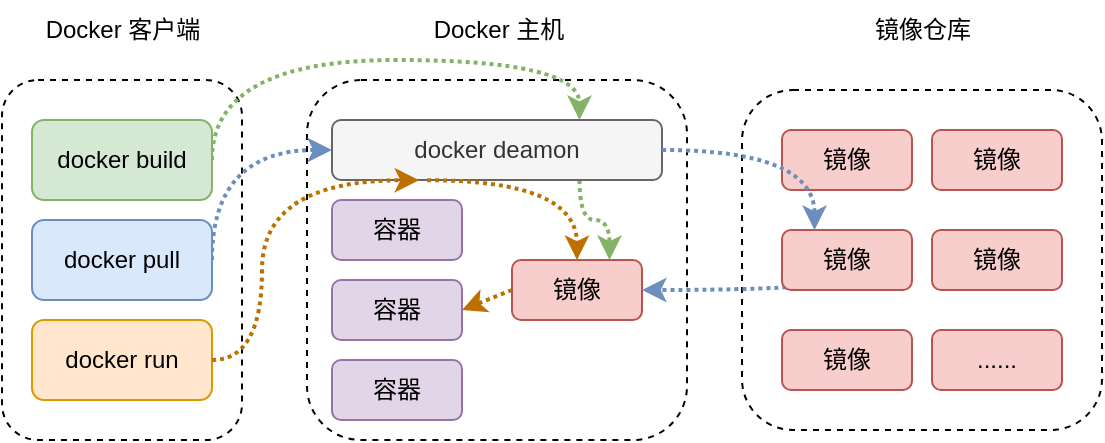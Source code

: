 <mxfile version="20.6.0" type="github">
  <diagram id="j0ZPV1-4TVX65MFYeQjp" name="第 1 页">
    <mxGraphModel dx="683" dy="439" grid="1" gridSize="10" guides="1" tooltips="1" connect="1" arrows="1" fold="1" page="1" pageScale="1" pageWidth="827" pageHeight="1169" math="0" shadow="0">
      <root>
        <mxCell id="0" />
        <mxCell id="1" parent="0" />
        <mxCell id="YHltlnGD_T4sVO_0-T60-1" value="" style="rounded=1;whiteSpace=wrap;html=1;dashed=1;" vertex="1" parent="1">
          <mxGeometry x="130" y="210" width="120" height="180" as="geometry" />
        </mxCell>
        <mxCell id="YHltlnGD_T4sVO_0-T60-2" value="Docker 客户端" style="text;html=1;align=center;verticalAlign=middle;resizable=0;points=[];autosize=1;strokeColor=none;fillColor=none;" vertex="1" parent="1">
          <mxGeometry x="140" y="170" width="100" height="30" as="geometry" />
        </mxCell>
        <mxCell id="YHltlnGD_T4sVO_0-T60-3" value="Docker 主机" style="text;html=1;align=center;verticalAlign=middle;resizable=0;points=[];autosize=1;strokeColor=none;fillColor=none;" vertex="1" parent="1">
          <mxGeometry x="332.5" y="170" width="90" height="30" as="geometry" />
        </mxCell>
        <mxCell id="YHltlnGD_T4sVO_0-T60-4" value="" style="rounded=1;whiteSpace=wrap;html=1;dashed=1;" vertex="1" parent="1">
          <mxGeometry x="282.5" y="210" width="190" height="180" as="geometry" />
        </mxCell>
        <mxCell id="YHltlnGD_T4sVO_0-T60-5" value="" style="rounded=1;whiteSpace=wrap;html=1;dashed=1;" vertex="1" parent="1">
          <mxGeometry x="500" y="215" width="180" height="170" as="geometry" />
        </mxCell>
        <mxCell id="YHltlnGD_T4sVO_0-T60-6" value="镜像仓库" style="text;html=1;align=center;verticalAlign=middle;resizable=0;points=[];autosize=1;strokeColor=none;fillColor=none;" vertex="1" parent="1">
          <mxGeometry x="555" y="170" width="70" height="30" as="geometry" />
        </mxCell>
        <mxCell id="YHltlnGD_T4sVO_0-T60-33" style="edgeStyle=orthogonalEdgeStyle;curved=1;rounded=0;orthogonalLoop=1;jettySize=auto;html=1;exitX=1;exitY=0.5;exitDx=0;exitDy=0;entryX=0.75;entryY=0;entryDx=0;entryDy=0;dashed=1;dashPattern=1 1;strokeWidth=2;fontSize=12;fillColor=#d5e8d4;strokeColor=#82b366;gradientColor=#97d077;" edge="1" parent="1" source="YHltlnGD_T4sVO_0-T60-7" target="YHltlnGD_T4sVO_0-T60-11">
          <mxGeometry relative="1" as="geometry">
            <Array as="points">
              <mxPoint x="235" y="200" />
              <mxPoint x="419" y="200" />
            </Array>
          </mxGeometry>
        </mxCell>
        <mxCell id="YHltlnGD_T4sVO_0-T60-7" value="docker build" style="rounded=1;whiteSpace=wrap;html=1;fillColor=#d5e8d4;strokeColor=#82b366;" vertex="1" parent="1">
          <mxGeometry x="145" y="230" width="90" height="40" as="geometry" />
        </mxCell>
        <mxCell id="YHltlnGD_T4sVO_0-T60-8" value="docker run" style="rounded=1;whiteSpace=wrap;html=1;fillColor=#ffe6cc;strokeColor=#d79b00;" vertex="1" parent="1">
          <mxGeometry x="145" y="330" width="90" height="40" as="geometry" />
        </mxCell>
        <mxCell id="YHltlnGD_T4sVO_0-T60-26" style="edgeStyle=orthogonalEdgeStyle;rounded=0;orthogonalLoop=1;jettySize=auto;html=1;exitX=1;exitY=0.5;exitDx=0;exitDy=0;entryX=0;entryY=0.5;entryDx=0;entryDy=0;strokeWidth=2;fontSize=12;fillColor=#dae8fc;strokeColor=#6c8ebf;dashed=1;dashPattern=1 1;curved=1;" edge="1" parent="1" source="YHltlnGD_T4sVO_0-T60-9" target="YHltlnGD_T4sVO_0-T60-11">
          <mxGeometry relative="1" as="geometry">
            <Array as="points">
              <mxPoint x="235" y="245" />
            </Array>
          </mxGeometry>
        </mxCell>
        <mxCell id="YHltlnGD_T4sVO_0-T60-9" value="docker pull" style="rounded=1;whiteSpace=wrap;html=1;fillColor=#dae8fc;strokeColor=#6c8ebf;" vertex="1" parent="1">
          <mxGeometry x="145" y="280" width="90" height="40" as="geometry" />
        </mxCell>
        <mxCell id="YHltlnGD_T4sVO_0-T60-34" style="edgeStyle=orthogonalEdgeStyle;curved=1;rounded=0;orthogonalLoop=1;jettySize=auto;html=1;exitX=0.75;exitY=1;exitDx=0;exitDy=0;entryX=0.75;entryY=0;entryDx=0;entryDy=0;dashed=1;dashPattern=1 1;strokeWidth=2;fontSize=12;fillColor=#d5e8d4;gradientColor=#97d077;strokeColor=#82b366;" edge="1" parent="1" source="YHltlnGD_T4sVO_0-T60-11" target="YHltlnGD_T4sVO_0-T60-15">
          <mxGeometry relative="1" as="geometry" />
        </mxCell>
        <mxCell id="YHltlnGD_T4sVO_0-T60-11" value="&lt;div style=&quot;text-align: start;&quot;&gt;&lt;span style=&quot;text-align: center;&quot;&gt;docker deamon&lt;/span&gt;&lt;br&gt;&lt;/div&gt;" style="rounded=1;whiteSpace=wrap;html=1;fillColor=#f5f5f5;strokeColor=#666666;fontColor=#333333;" vertex="1" parent="1">
          <mxGeometry x="295" y="230" width="165" height="30" as="geometry" />
        </mxCell>
        <mxCell id="YHltlnGD_T4sVO_0-T60-12" value="容器" style="rounded=1;whiteSpace=wrap;html=1;fillColor=#e1d5e7;strokeColor=#9673a6;" vertex="1" parent="1">
          <mxGeometry x="295" y="270" width="65" height="30" as="geometry" />
        </mxCell>
        <mxCell id="YHltlnGD_T4sVO_0-T60-13" value="容器" style="rounded=1;whiteSpace=wrap;html=1;fillColor=#e1d5e7;strokeColor=#9673a6;" vertex="1" parent="1">
          <mxGeometry x="295" y="310" width="65" height="30" as="geometry" />
        </mxCell>
        <mxCell id="YHltlnGD_T4sVO_0-T60-14" value="容器" style="rounded=1;whiteSpace=wrap;html=1;fillColor=#e1d5e7;strokeColor=#9673a6;" vertex="1" parent="1">
          <mxGeometry x="295" y="350" width="65" height="30" as="geometry" />
        </mxCell>
        <mxCell id="YHltlnGD_T4sVO_0-T60-28" style="edgeStyle=none;rounded=0;orthogonalLoop=1;jettySize=auto;html=1;exitX=0;exitY=0.5;exitDx=0;exitDy=0;entryX=1;entryY=0.5;entryDx=0;entryDy=0;strokeWidth=2;fontSize=12;fillColor=#f0a30a;strokeColor=#BD7000;dashed=1;dashPattern=1 1;" edge="1" parent="1" source="YHltlnGD_T4sVO_0-T60-15" target="YHltlnGD_T4sVO_0-T60-13">
          <mxGeometry relative="1" as="geometry" />
        </mxCell>
        <mxCell id="YHltlnGD_T4sVO_0-T60-15" value="镜像" style="rounded=1;whiteSpace=wrap;html=1;fillColor=#f8cecc;strokeColor=#b85450;" vertex="1" parent="1">
          <mxGeometry x="385" y="300" width="65" height="30" as="geometry" />
        </mxCell>
        <mxCell id="YHltlnGD_T4sVO_0-T60-16" value="镜像" style="rounded=1;whiteSpace=wrap;html=1;fillColor=#f8cecc;strokeColor=#b85450;" vertex="1" parent="1">
          <mxGeometry x="520" y="235" width="65" height="30" as="geometry" />
        </mxCell>
        <mxCell id="YHltlnGD_T4sVO_0-T60-17" value="镜像" style="rounded=1;whiteSpace=wrap;html=1;fillColor=#f8cecc;strokeColor=#b85450;" vertex="1" parent="1">
          <mxGeometry x="595" y="235" width="65" height="30" as="geometry" />
        </mxCell>
        <mxCell id="YHltlnGD_T4sVO_0-T60-32" style="edgeStyle=orthogonalEdgeStyle;curved=1;rounded=0;orthogonalLoop=1;jettySize=auto;html=1;exitX=0;exitY=0.25;exitDx=0;exitDy=0;entryX=1;entryY=0.5;entryDx=0;entryDy=0;dashed=1;dashPattern=1 1;strokeWidth=2;fontSize=12;fillColor=#dae8fc;strokeColor=#6c8ebf;" edge="1" parent="1" source="YHltlnGD_T4sVO_0-T60-18" target="YHltlnGD_T4sVO_0-T60-15">
          <mxGeometry relative="1" as="geometry">
            <Array as="points">
              <mxPoint x="570" y="315" />
            </Array>
          </mxGeometry>
        </mxCell>
        <mxCell id="YHltlnGD_T4sVO_0-T60-18" value="镜像" style="rounded=1;whiteSpace=wrap;html=1;fillColor=#f8cecc;strokeColor=#b85450;" vertex="1" parent="1">
          <mxGeometry x="520" y="285" width="65" height="30" as="geometry" />
        </mxCell>
        <mxCell id="YHltlnGD_T4sVO_0-T60-19" value="镜像" style="rounded=1;whiteSpace=wrap;html=1;fillColor=#f8cecc;strokeColor=#b85450;" vertex="1" parent="1">
          <mxGeometry x="595" y="285" width="65" height="30" as="geometry" />
        </mxCell>
        <mxCell id="YHltlnGD_T4sVO_0-T60-20" value="镜像" style="rounded=1;whiteSpace=wrap;html=1;fillColor=#f8cecc;strokeColor=#b85450;" vertex="1" parent="1">
          <mxGeometry x="520" y="335" width="65" height="30" as="geometry" />
        </mxCell>
        <mxCell id="YHltlnGD_T4sVO_0-T60-21" value="......" style="rounded=1;whiteSpace=wrap;html=1;fillColor=#f8cecc;strokeColor=#b85450;" vertex="1" parent="1">
          <mxGeometry x="595" y="335" width="65" height="30" as="geometry" />
        </mxCell>
        <mxCell id="YHltlnGD_T4sVO_0-T60-29" style="edgeStyle=orthogonalEdgeStyle;curved=1;rounded=0;orthogonalLoop=1;jettySize=auto;html=1;exitX=1;exitY=0.5;exitDx=0;exitDy=0;entryX=0.264;entryY=1.004;entryDx=0;entryDy=0;entryPerimeter=0;strokeWidth=2;fontSize=12;fillColor=#f0a30a;strokeColor=#BD7000;dashed=1;dashPattern=1 1;" edge="1" parent="1" source="YHltlnGD_T4sVO_0-T60-8" target="YHltlnGD_T4sVO_0-T60-11">
          <mxGeometry relative="1" as="geometry">
            <Array as="points">
              <mxPoint x="260" y="350" />
              <mxPoint x="260" y="260" />
            </Array>
          </mxGeometry>
        </mxCell>
        <mxCell id="YHltlnGD_T4sVO_0-T60-27" style="edgeStyle=orthogonalEdgeStyle;rounded=0;orthogonalLoop=1;jettySize=auto;html=1;entryX=0.5;entryY=0;entryDx=0;entryDy=0;strokeWidth=2;fontSize=12;exitX=0.288;exitY=1.004;exitDx=0;exitDy=0;exitPerimeter=0;curved=1;fillColor=#f0a30a;strokeColor=#BD7000;dashed=1;dashPattern=1 1;" edge="1" parent="1" source="YHltlnGD_T4sVO_0-T60-11" target="YHltlnGD_T4sVO_0-T60-15">
          <mxGeometry relative="1" as="geometry">
            <Array as="points">
              <mxPoint x="418" y="260" />
            </Array>
          </mxGeometry>
        </mxCell>
        <mxCell id="YHltlnGD_T4sVO_0-T60-30" style="edgeStyle=orthogonalEdgeStyle;curved=1;rounded=0;orthogonalLoop=1;jettySize=auto;html=1;exitX=1;exitY=0.5;exitDx=0;exitDy=0;entryX=0.25;entryY=0;entryDx=0;entryDy=0;dashed=1;dashPattern=1 1;strokeWidth=2;fontSize=12;fillColor=#dae8fc;strokeColor=#6c8ebf;" edge="1" parent="1" source="YHltlnGD_T4sVO_0-T60-11" target="YHltlnGD_T4sVO_0-T60-18">
          <mxGeometry relative="1" as="geometry" />
        </mxCell>
      </root>
    </mxGraphModel>
  </diagram>
</mxfile>
